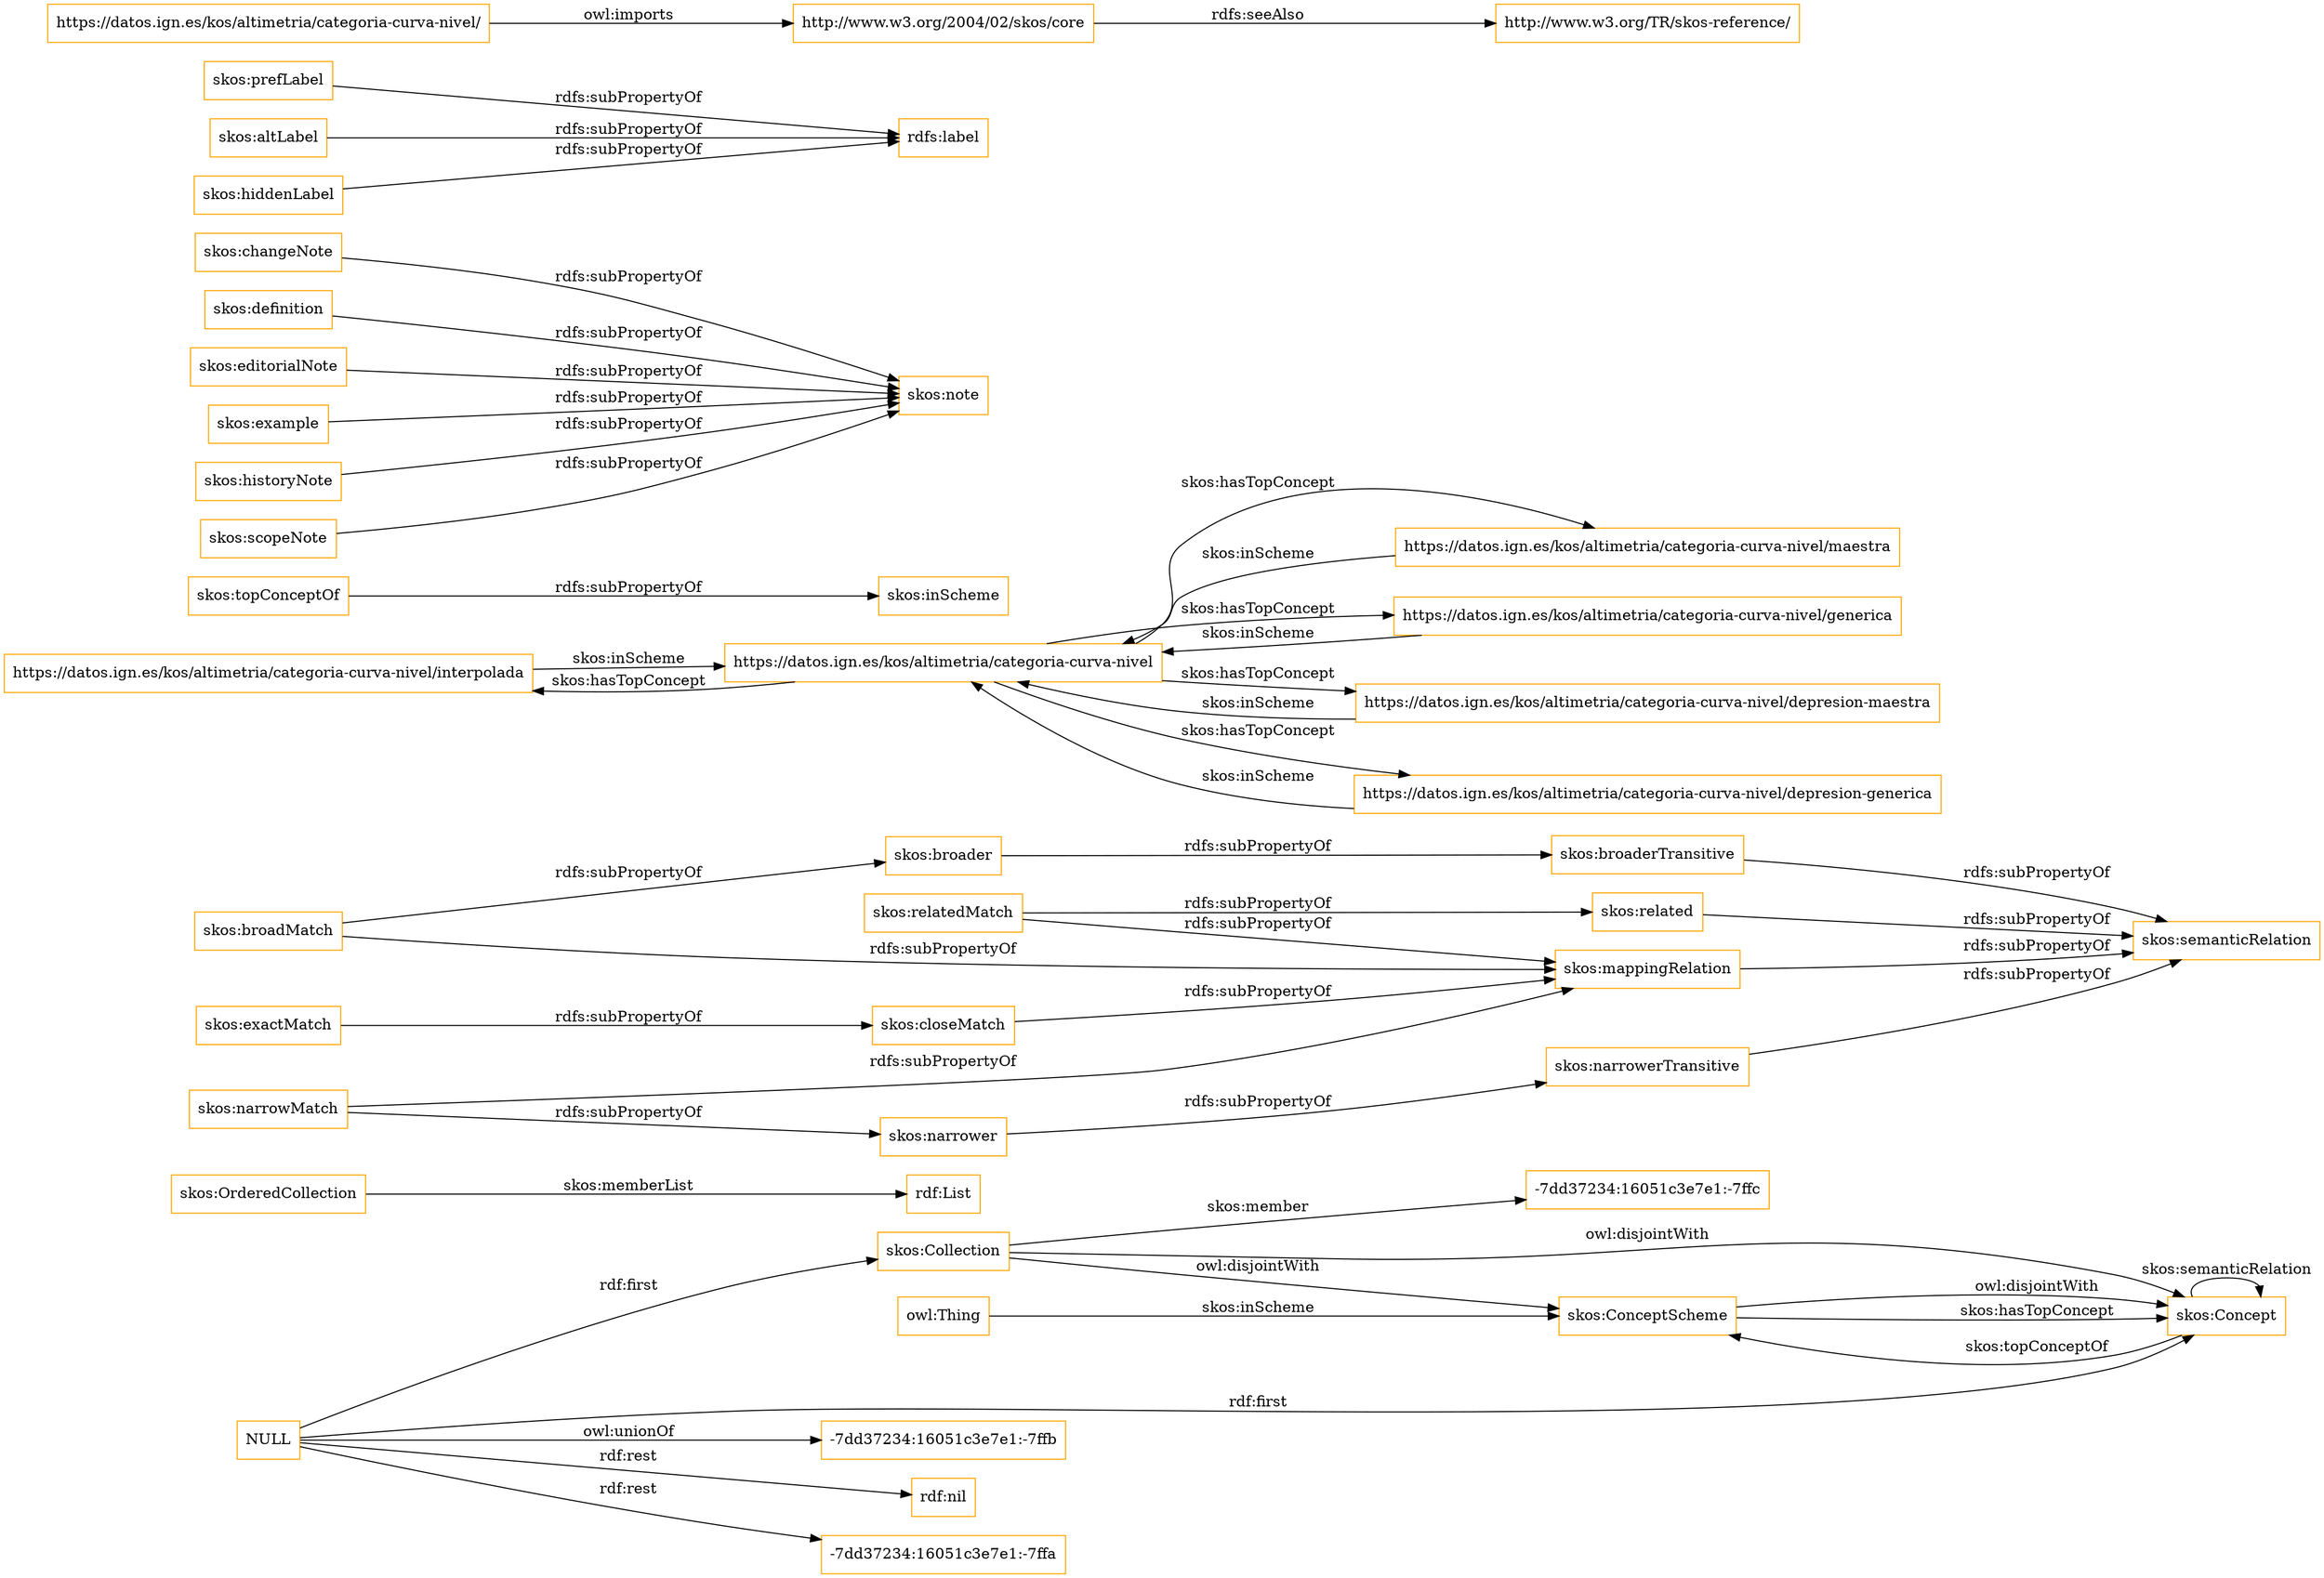 digraph ar2dtool_diagram { 
rankdir=LR;
size="1501"
node [shape = rectangle, color="orange"]; "-7dd37234:16051c3e7e1:-7ffc" "skos:OrderedCollection" "skos:Collection" "skos:ConceptScheme" "skos:Concept" ; /*classes style*/
	"skos:narrowerTransitive" -> "skos:semanticRelation" [ label = "rdfs:subPropertyOf" ];
	"NULL" -> "-7dd37234:16051c3e7e1:-7ffb" [ label = "owl:unionOf" ];
	"NULL" -> "rdf:nil" [ label = "rdf:rest" ];
	"NULL" -> "skos:Collection" [ label = "rdf:first" ];
	"NULL" -> "-7dd37234:16051c3e7e1:-7ffa" [ label = "rdf:rest" ];
	"NULL" -> "skos:Concept" [ label = "rdf:first" ];
	"skos:closeMatch" -> "skos:mappingRelation" [ label = "rdfs:subPropertyOf" ];
	"https://datos.ign.es/kos/altimetria/categoria-curva-nivel/interpolada" -> "https://datos.ign.es/kos/altimetria/categoria-curva-nivel" [ label = "skos:inScheme" ];
	"skos:topConceptOf" -> "skos:inScheme" [ label = "rdfs:subPropertyOf" ];
	"skos:relatedMatch" -> "skos:related" [ label = "rdfs:subPropertyOf" ];
	"skos:relatedMatch" -> "skos:mappingRelation" [ label = "rdfs:subPropertyOf" ];
	"skos:ConceptScheme" -> "skos:Concept" [ label = "owl:disjointWith" ];
	"skos:related" -> "skos:semanticRelation" [ label = "rdfs:subPropertyOf" ];
	"https://datos.ign.es/kos/altimetria/categoria-curva-nivel/maestra" -> "https://datos.ign.es/kos/altimetria/categoria-curva-nivel" [ label = "skos:inScheme" ];
	"skos:broadMatch" -> "skos:broader" [ label = "rdfs:subPropertyOf" ];
	"skos:broadMatch" -> "skos:mappingRelation" [ label = "rdfs:subPropertyOf" ];
	"skos:changeNote" -> "skos:note" [ label = "rdfs:subPropertyOf" ];
	"skos:definition" -> "skos:note" [ label = "rdfs:subPropertyOf" ];
	"skos:editorialNote" -> "skos:note" [ label = "rdfs:subPropertyOf" ];
	"skos:example" -> "skos:note" [ label = "rdfs:subPropertyOf" ];
	"https://datos.ign.es/kos/altimetria/categoria-curva-nivel/generica" -> "https://datos.ign.es/kos/altimetria/categoria-curva-nivel" [ label = "skos:inScheme" ];
	"skos:historyNote" -> "skos:note" [ label = "rdfs:subPropertyOf" ];
	"skos:exactMatch" -> "skos:closeMatch" [ label = "rdfs:subPropertyOf" ];
	"skos:prefLabel" -> "rdfs:label" [ label = "rdfs:subPropertyOf" ];
	"https://datos.ign.es/kos/altimetria/categoria-curva-nivel/" -> "http://www.w3.org/2004/02/skos/core" [ label = "owl:imports" ];
	"https://datos.ign.es/kos/altimetria/categoria-curva-nivel" -> "https://datos.ign.es/kos/altimetria/categoria-curva-nivel/maestra" [ label = "skos:hasTopConcept" ];
	"https://datos.ign.es/kos/altimetria/categoria-curva-nivel" -> "https://datos.ign.es/kos/altimetria/categoria-curva-nivel/interpolada" [ label = "skos:hasTopConcept" ];
	"https://datos.ign.es/kos/altimetria/categoria-curva-nivel" -> "https://datos.ign.es/kos/altimetria/categoria-curva-nivel/generica" [ label = "skos:hasTopConcept" ];
	"https://datos.ign.es/kos/altimetria/categoria-curva-nivel" -> "https://datos.ign.es/kos/altimetria/categoria-curva-nivel/depresion-maestra" [ label = "skos:hasTopConcept" ];
	"https://datos.ign.es/kos/altimetria/categoria-curva-nivel" -> "https://datos.ign.es/kos/altimetria/categoria-curva-nivel/depresion-generica" [ label = "skos:hasTopConcept" ];
	"https://datos.ign.es/kos/altimetria/categoria-curva-nivel/depresion-maestra" -> "https://datos.ign.es/kos/altimetria/categoria-curva-nivel" [ label = "skos:inScheme" ];
	"skos:altLabel" -> "rdfs:label" [ label = "rdfs:subPropertyOf" ];
	"skos:broaderTransitive" -> "skos:semanticRelation" [ label = "rdfs:subPropertyOf" ];
	"https://datos.ign.es/kos/altimetria/categoria-curva-nivel/depresion-generica" -> "https://datos.ign.es/kos/altimetria/categoria-curva-nivel" [ label = "skos:inScheme" ];
	"skos:broader" -> "skos:broaderTransitive" [ label = "rdfs:subPropertyOf" ];
	"skos:mappingRelation" -> "skos:semanticRelation" [ label = "rdfs:subPropertyOf" ];
	"skos:hiddenLabel" -> "rdfs:label" [ label = "rdfs:subPropertyOf" ];
	"http://www.w3.org/2004/02/skos/core" -> "http://www.w3.org/TR/skos-reference/" [ label = "rdfs:seeAlso" ];
	"skos:Collection" -> "skos:ConceptScheme" [ label = "owl:disjointWith" ];
	"skos:Collection" -> "skos:Concept" [ label = "owl:disjointWith" ];
	"skos:narrowMatch" -> "skos:narrower" [ label = "rdfs:subPropertyOf" ];
	"skos:narrowMatch" -> "skos:mappingRelation" [ label = "rdfs:subPropertyOf" ];
	"skos:narrower" -> "skos:narrowerTransitive" [ label = "rdfs:subPropertyOf" ];
	"skos:scopeNote" -> "skos:note" [ label = "rdfs:subPropertyOf" ];
	"skos:OrderedCollection" -> "rdf:List" [ label = "skos:memberList" ];
	"skos:Concept" -> "skos:ConceptScheme" [ label = "skos:topConceptOf" ];
	"skos:Concept" -> "skos:Concept" [ label = "skos:semanticRelation" ];
	"skos:Collection" -> "-7dd37234:16051c3e7e1:-7ffc" [ label = "skos:member" ];
	"skos:ConceptScheme" -> "skos:Concept" [ label = "skos:hasTopConcept" ];
	"owl:Thing" -> "skos:ConceptScheme" [ label = "skos:inScheme" ];

}
